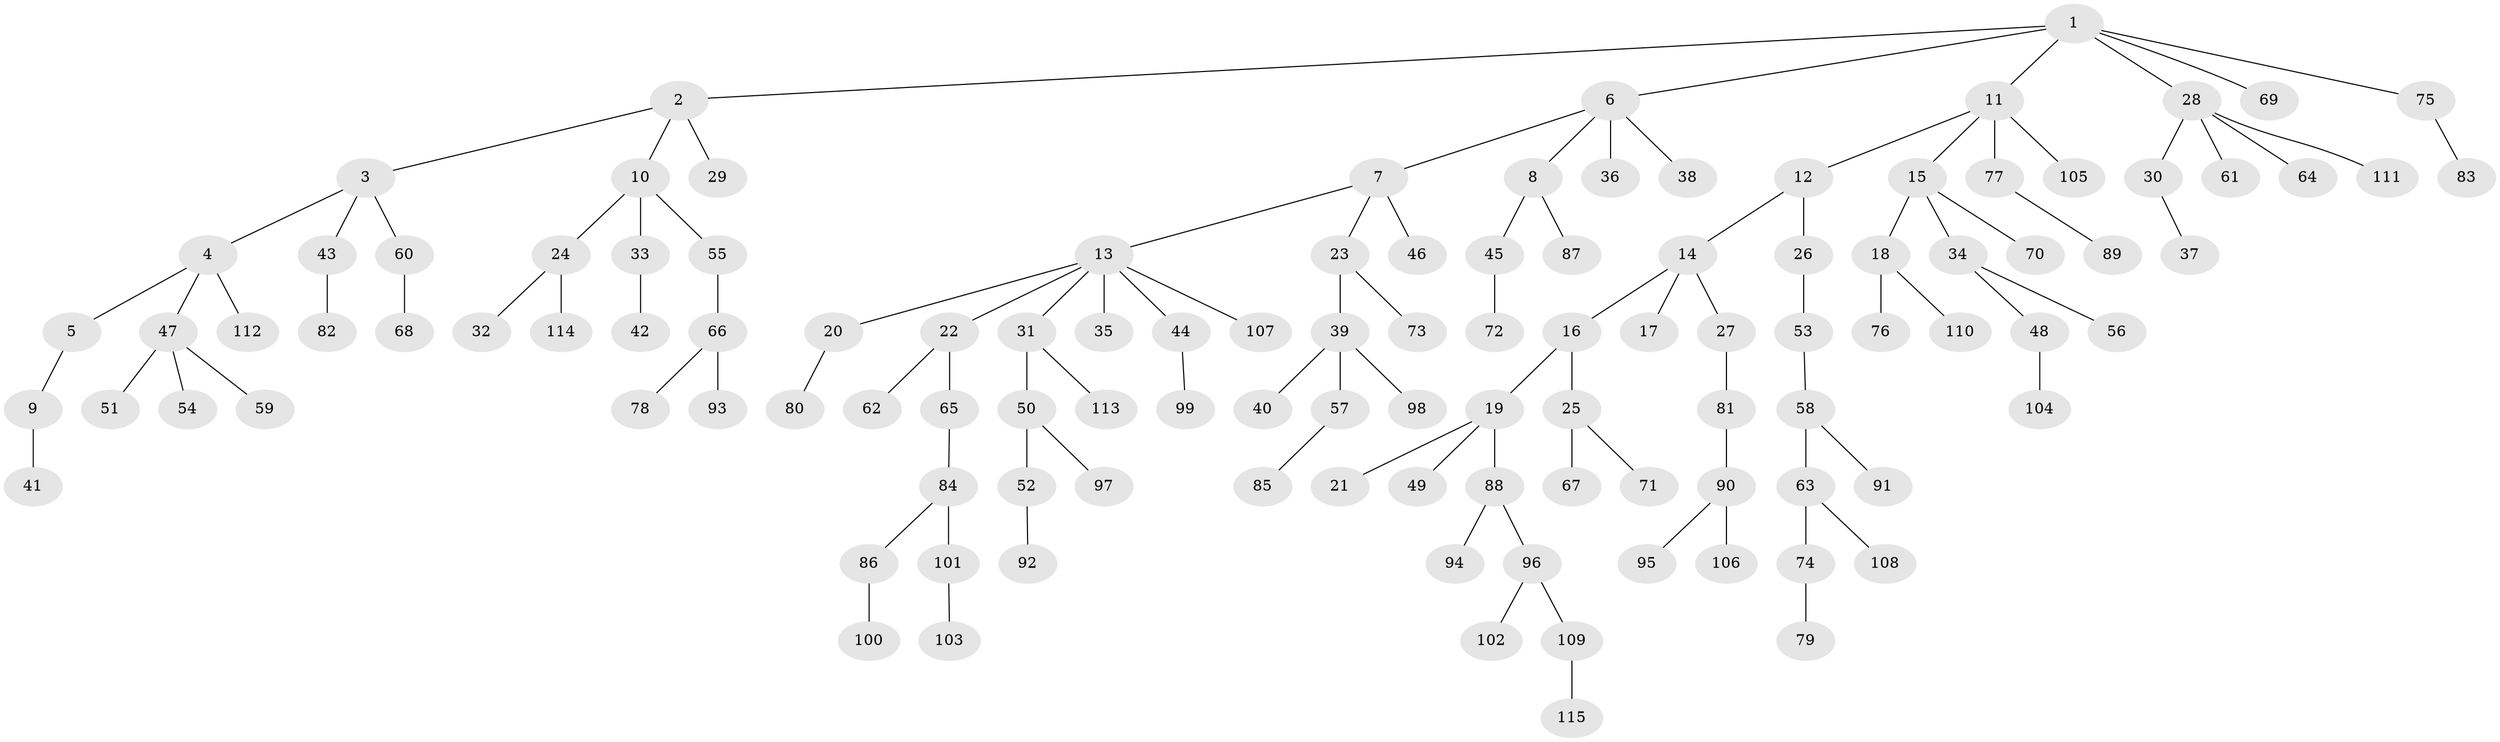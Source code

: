 // Generated by graph-tools (version 1.1) at 2025/53/03/09/25 04:53:37]
// undirected, 115 vertices, 114 edges
graph export_dot {
graph [start="1"]
  node [color=gray90,style=filled];
  1;
  2;
  3;
  4;
  5;
  6;
  7;
  8;
  9;
  10;
  11;
  12;
  13;
  14;
  15;
  16;
  17;
  18;
  19;
  20;
  21;
  22;
  23;
  24;
  25;
  26;
  27;
  28;
  29;
  30;
  31;
  32;
  33;
  34;
  35;
  36;
  37;
  38;
  39;
  40;
  41;
  42;
  43;
  44;
  45;
  46;
  47;
  48;
  49;
  50;
  51;
  52;
  53;
  54;
  55;
  56;
  57;
  58;
  59;
  60;
  61;
  62;
  63;
  64;
  65;
  66;
  67;
  68;
  69;
  70;
  71;
  72;
  73;
  74;
  75;
  76;
  77;
  78;
  79;
  80;
  81;
  82;
  83;
  84;
  85;
  86;
  87;
  88;
  89;
  90;
  91;
  92;
  93;
  94;
  95;
  96;
  97;
  98;
  99;
  100;
  101;
  102;
  103;
  104;
  105;
  106;
  107;
  108;
  109;
  110;
  111;
  112;
  113;
  114;
  115;
  1 -- 2;
  1 -- 6;
  1 -- 11;
  1 -- 28;
  1 -- 69;
  1 -- 75;
  2 -- 3;
  2 -- 10;
  2 -- 29;
  3 -- 4;
  3 -- 43;
  3 -- 60;
  4 -- 5;
  4 -- 47;
  4 -- 112;
  5 -- 9;
  6 -- 7;
  6 -- 8;
  6 -- 36;
  6 -- 38;
  7 -- 13;
  7 -- 23;
  7 -- 46;
  8 -- 45;
  8 -- 87;
  9 -- 41;
  10 -- 24;
  10 -- 33;
  10 -- 55;
  11 -- 12;
  11 -- 15;
  11 -- 77;
  11 -- 105;
  12 -- 14;
  12 -- 26;
  13 -- 20;
  13 -- 22;
  13 -- 31;
  13 -- 35;
  13 -- 44;
  13 -- 107;
  14 -- 16;
  14 -- 17;
  14 -- 27;
  15 -- 18;
  15 -- 34;
  15 -- 70;
  16 -- 19;
  16 -- 25;
  18 -- 76;
  18 -- 110;
  19 -- 21;
  19 -- 49;
  19 -- 88;
  20 -- 80;
  22 -- 62;
  22 -- 65;
  23 -- 39;
  23 -- 73;
  24 -- 32;
  24 -- 114;
  25 -- 67;
  25 -- 71;
  26 -- 53;
  27 -- 81;
  28 -- 30;
  28 -- 61;
  28 -- 64;
  28 -- 111;
  30 -- 37;
  31 -- 50;
  31 -- 113;
  33 -- 42;
  34 -- 48;
  34 -- 56;
  39 -- 40;
  39 -- 57;
  39 -- 98;
  43 -- 82;
  44 -- 99;
  45 -- 72;
  47 -- 51;
  47 -- 54;
  47 -- 59;
  48 -- 104;
  50 -- 52;
  50 -- 97;
  52 -- 92;
  53 -- 58;
  55 -- 66;
  57 -- 85;
  58 -- 63;
  58 -- 91;
  60 -- 68;
  63 -- 74;
  63 -- 108;
  65 -- 84;
  66 -- 78;
  66 -- 93;
  74 -- 79;
  75 -- 83;
  77 -- 89;
  81 -- 90;
  84 -- 86;
  84 -- 101;
  86 -- 100;
  88 -- 94;
  88 -- 96;
  90 -- 95;
  90 -- 106;
  96 -- 102;
  96 -- 109;
  101 -- 103;
  109 -- 115;
}
